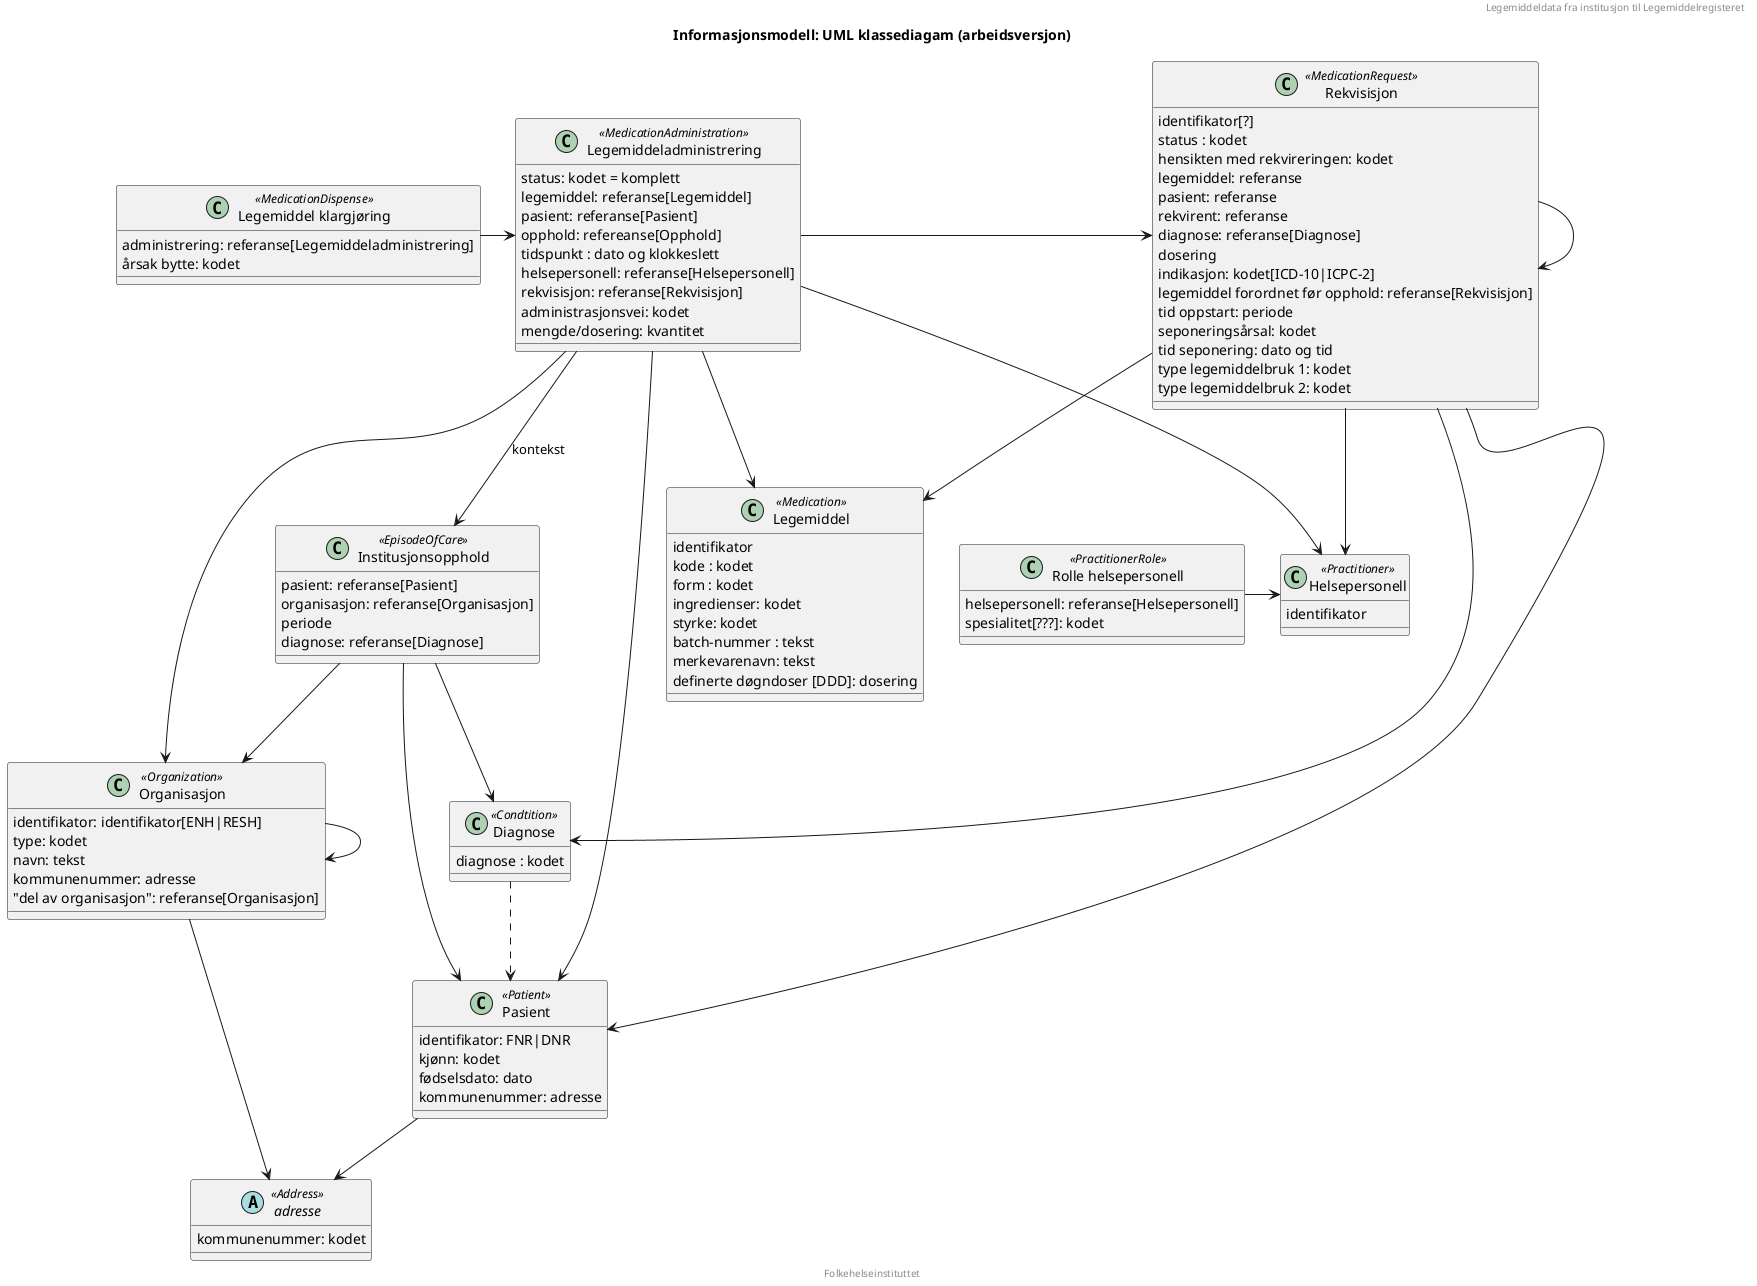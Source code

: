 @startuml

header "Legemiddeldata fra institusjon til Legemiddelregisteret"
title "Informasjonsmodell: UML klassediagam (arbeidsversjon)"
footer "Folkehelseinstituttet"

class Pasient <<Patient>> {
   identifikator: FNR|DNR
   kjønn: kodet
   fødselsdato: dato
   kommunenummer: adresse
}

Pasient --> adresse

class Legemiddeladministrering <<MedicationAdministration>> {
   status: kodet = komplett
   legemiddel: referanse[Legemiddel]
   pasient: referanse[Pasient]
   opphold: refereanse[Opphold]
   tidspunkt : dato og klokkeslett
   helsepersonell: referanse[Helsepersonell]
   rekvisisjon: referanse[Rekvisisjon]
   administrasjonsvei: kodet
   mengde/dosering: kvantitet
}

Legemiddeladministrering -> Legemiddel 
Legemiddeladministrering --> Pasient
Legemiddeladministrering --> Helsepersonell
Legemiddeladministrering --> Organisasjon
Legemiddeladministrering -> Rekvisisjon
Legemiddeladministrering --> Institusjonsopphold : kontekst

class Legemiddel <<Medication>> {
   identifikator
   kode : kodet
   form : kodet
   ingredienser: kodet
   styrke: kodet
   batch-nummer : tekst
   merkevarenavn: tekst
   definerte døgndoser [DDD]: dosering
}

class Helsepersonell <<Practitioner>> {
   identifikator
}
class Organisasjon <<Organization>> {
   identifikator: identifikator[ENH|RESH]
   type: kodet
   navn: tekst
   kommunenummer: adresse
   "del av organisasjon": referanse[Organisasjon]
}

Organisasjon --> adresse
Organisasjon --> Organisasjon

class Institusjonsopphold <<EpisodeOfCare>> {
    pasient: referanse[Pasient]
    organisasjon: referanse[Organisasjon]
    periode
    diagnose: referanse[Diagnose]
}

Institusjonsopphold --> Pasient
Institusjonsopphold --> Organisasjon
Institusjonsopphold --> Diagnose

class Diagnose <<Condtition>> {
   diagnose : kodet
}

Diagnose ..> Pasient

class Rekvisisjon <<MedicationRequest>> {
    identifikator[?]
    status : kodet
    hensikten med rekvireringen: kodet
    legemiddel: referanse
    pasient: referanse
    rekvirent: referanse
    diagnose: referanse[Diagnose]
    dosering
    indikasjon: kodet[ICD-10|ICPC-2]
    legemiddel forordnet før opphold: referanse[Rekvisisjon]
    tid oppstart: periode
    seponeringsårsal: kodet
    tid seponering: dato og tid
    type legemiddelbruk 1: kodet
    type legemiddelbruk 2: kodet
}

Rekvisisjon --> Diagnose
Rekvisisjon --> Legemiddel
Rekvisisjon --> Pasient
Rekvisisjon --> Helsepersonell
Rekvisisjon -> Rekvisisjon

class "Legemiddel klargjøring" <<MedicationDispense>> {
    administrering: referanse[Legemiddeladministrering]
    årsak bytte: kodet
} 

"Legemiddel klargjøring" -> Legemiddeladministrering

class "Rolle helsepersonell" <<PractitionerRole>> {
    helsepersonell: referanse[Helsepersonell]
    spesialitet[???]: kodet
}

"Rolle helsepersonell" -> Helsepersonell

abstract class adresse <<Address>> {
    kommunenummer: kodet
}


@enduml

